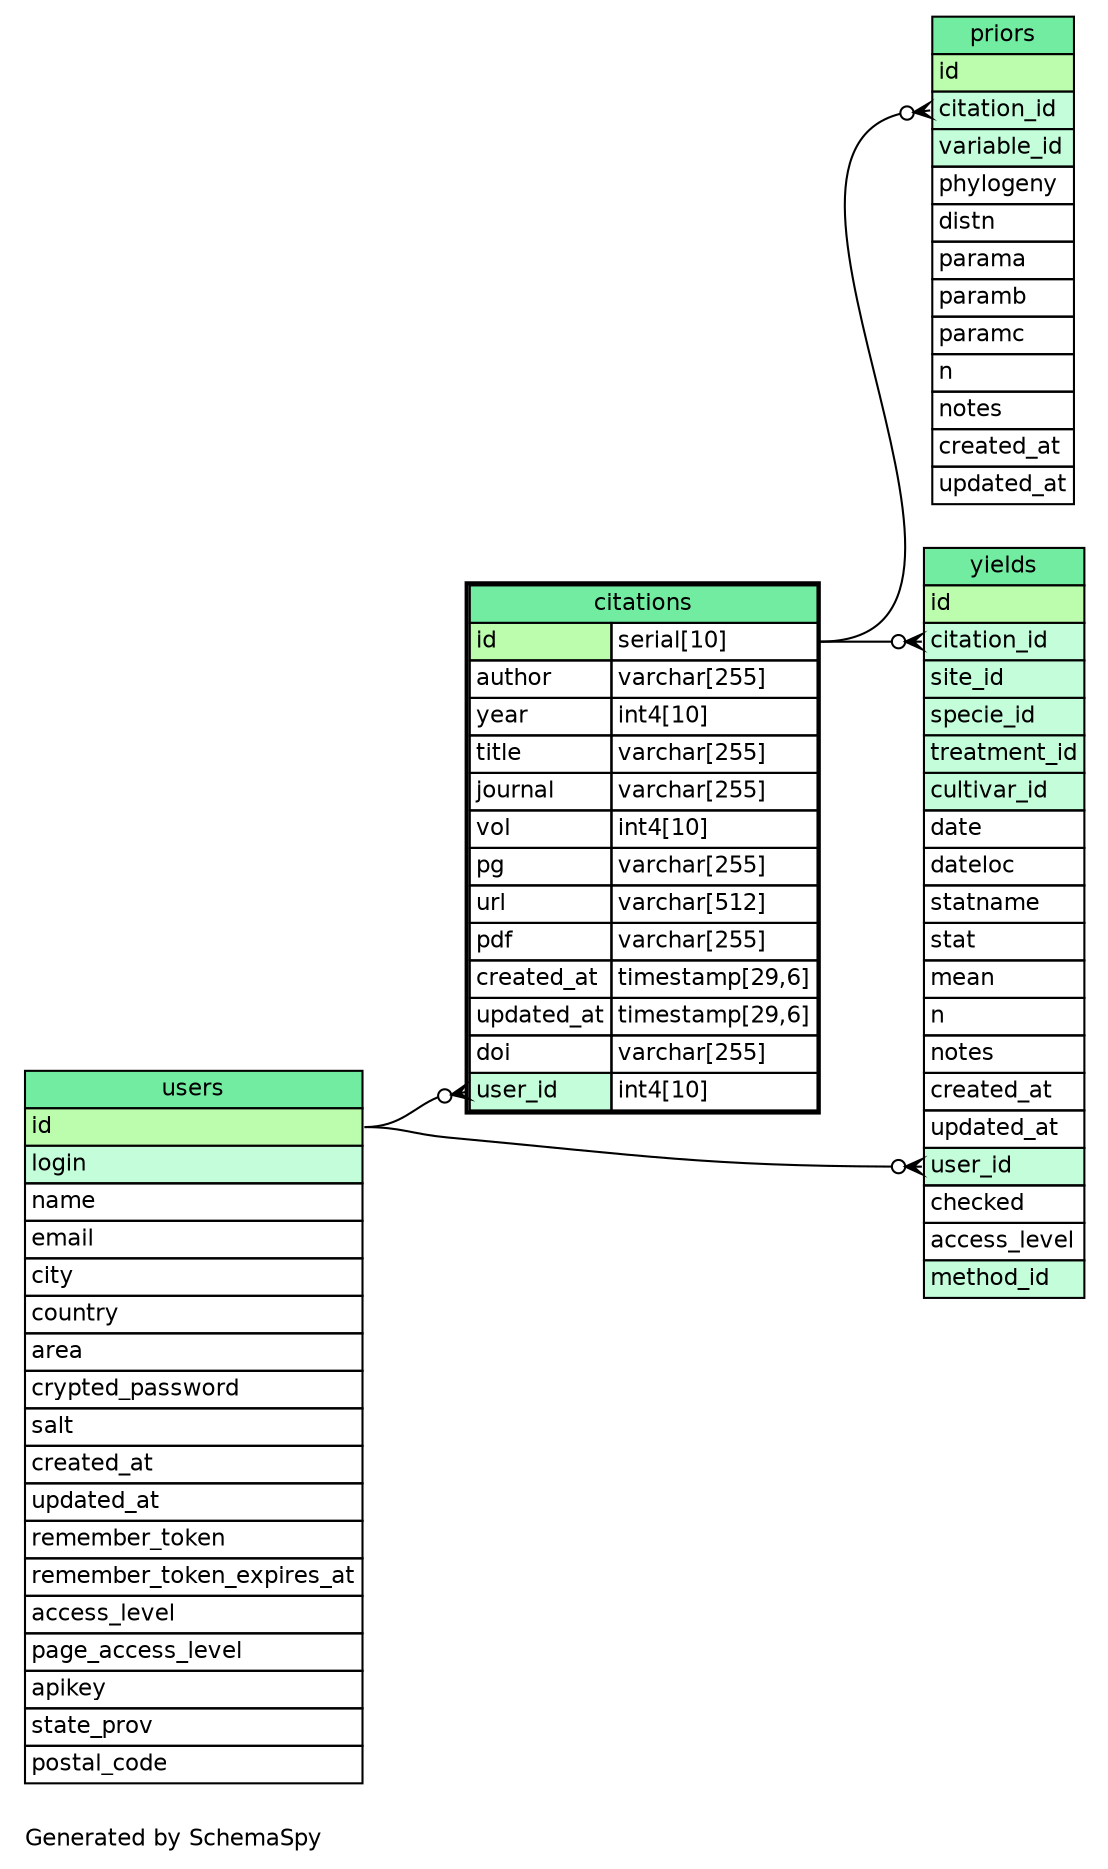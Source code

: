 // dot 2.26.3 on Linux 3.8.0-39-generic
// SchemaSpy rev Unknown
digraph "oneDegreeRelationshipsDiagram" {
  graph [
    rankdir="RL"
    bgcolor="#ffffff"
    label="\nGenerated by SchemaSpy"
    labeljust="l"
    nodesep="0.18"
    ranksep="0.46"
    fontname="Helvetica"
    fontsize="11"
  ];
  node [
    fontname="Helvetica"
    fontsize="11"
    shape="plaintext"
  ];
  edge [
    arrowsize="0.8"
  ];
  "citations":"user_id":w -> "users":"id":e [arrowhead=none dir=back arrowtail=crowodot];
  "priors":"citation_id":w -> "citations":"id.type":e [arrowhead=none dir=back arrowtail=crowodot];
  "yields":"citation_id":w -> "citations":"id.type":e [arrowhead=none dir=back arrowtail=crowodot];
  "yields":"user_id":w -> "users":"id":e [arrowhead=none dir=back arrowtail=crowodot];
  "citations" [
    label=<
    <TABLE BORDER="2" CELLBORDER="1" CELLSPACING="0" BGCOLOR="#FFFFFF">
      <TR><TD COLSPAN="4" BGCOLOR="#72ECA1" ALIGN="CENTER">citations</TD></TR>
      <TR><TD PORT="id" COLSPAN="3" BGCOLOR="#bcfdad !important" ALIGN="LEFT">id</TD><TD PORT="id.type" ALIGN="LEFT">serial[10]</TD></TR>
      <TR><TD PORT="author" COLSPAN="3" ALIGN="LEFT">author</TD><TD PORT="author.type" ALIGN="LEFT">varchar[255]</TD></TR>
      <TR><TD PORT="year" COLSPAN="3" ALIGN="LEFT">year</TD><TD PORT="year.type" ALIGN="LEFT">int4[10]</TD></TR>
      <TR><TD PORT="title" COLSPAN="3" ALIGN="LEFT">title</TD><TD PORT="title.type" ALIGN="LEFT">varchar[255]</TD></TR>
      <TR><TD PORT="journal" COLSPAN="3" ALIGN="LEFT">journal</TD><TD PORT="journal.type" ALIGN="LEFT">varchar[255]</TD></TR>
      <TR><TD PORT="vol" COLSPAN="3" ALIGN="LEFT">vol</TD><TD PORT="vol.type" ALIGN="LEFT">int4[10]</TD></TR>
      <TR><TD PORT="pg" COLSPAN="3" ALIGN="LEFT">pg</TD><TD PORT="pg.type" ALIGN="LEFT">varchar[255]</TD></TR>
      <TR><TD PORT="url" COLSPAN="3" ALIGN="LEFT">url</TD><TD PORT="url.type" ALIGN="LEFT">varchar[512]</TD></TR>
      <TR><TD PORT="pdf" COLSPAN="3" ALIGN="LEFT">pdf</TD><TD PORT="pdf.type" ALIGN="LEFT">varchar[255]</TD></TR>
      <TR><TD PORT="created_at" COLSPAN="3" ALIGN="LEFT">created_at</TD><TD PORT="created_at.type" ALIGN="LEFT">timestamp[29,6]</TD></TR>
      <TR><TD PORT="updated_at" COLSPAN="3" ALIGN="LEFT">updated_at</TD><TD PORT="updated_at.type" ALIGN="LEFT">timestamp[29,6]</TD></TR>
      <TR><TD PORT="doi" COLSPAN="3" ALIGN="LEFT">doi</TD><TD PORT="doi.type" ALIGN="LEFT">varchar[255]</TD></TR>
      <TR><TD PORT="user_id" COLSPAN="3" BGCOLOR="#c4fdda !important" ALIGN="LEFT">user_id</TD><TD PORT="user_id.type" ALIGN="LEFT">int4[10]</TD></TR>
    </TABLE>>
    URL="citations.html"
    tooltip="citations"
  ];
  "priors" [
    label=<
    <TABLE BORDER="0" CELLBORDER="1" CELLSPACING="0" BGCOLOR="#FFFFFF">
      <TR><TD COLSPAN="4" BGCOLOR="#72ECA1" ALIGN="CENTER">priors</TD></TR>
      <TR><TD PORT="id" COLSPAN="4" BGCOLOR="#bcfdad !important" ALIGN="LEFT">id</TD></TR>
      <TR><TD PORT="citation_id" COLSPAN="4" BGCOLOR="#c4fdda !important" ALIGN="LEFT">citation_id</TD></TR>
      <TR><TD PORT="variable_id" COLSPAN="4" BGCOLOR="#c4fdda !important" ALIGN="LEFT">variable_id</TD></TR>
      <TR><TD PORT="phylogeny" COLSPAN="4" ALIGN="LEFT">phylogeny</TD></TR>
      <TR><TD PORT="distn" COLSPAN="4" ALIGN="LEFT">distn</TD></TR>
      <TR><TD PORT="parama" COLSPAN="4" ALIGN="LEFT">parama</TD></TR>
      <TR><TD PORT="paramb" COLSPAN="4" ALIGN="LEFT">paramb</TD></TR>
      <TR><TD PORT="paramc" COLSPAN="4" ALIGN="LEFT">paramc</TD></TR>
      <TR><TD PORT="n" COLSPAN="4" ALIGN="LEFT">n</TD></TR>
      <TR><TD PORT="notes" COLSPAN="4" ALIGN="LEFT">notes</TD></TR>
      <TR><TD PORT="created_at" COLSPAN="4" ALIGN="LEFT">created_at</TD></TR>
      <TR><TD PORT="updated_at" COLSPAN="4" ALIGN="LEFT">updated_at</TD></TR>
    </TABLE>>
    URL="priors.html"
    tooltip="priors"
  ];
  "users" [
    label=<
    <TABLE BORDER="0" CELLBORDER="1" CELLSPACING="0" BGCOLOR="#FFFFFF">
      <TR><TD COLSPAN="4" BGCOLOR="#72ECA1" ALIGN="CENTER">users</TD></TR>
      <TR><TD PORT="id" COLSPAN="4" BGCOLOR="#bcfdad !important" ALIGN="LEFT">id</TD></TR>
      <TR><TD PORT="login" COLSPAN="4" BGCOLOR="#c4fdda !important" ALIGN="LEFT">login</TD></TR>
      <TR><TD PORT="name" COLSPAN="4" ALIGN="LEFT">name</TD></TR>
      <TR><TD PORT="email" COLSPAN="4" ALIGN="LEFT">email</TD></TR>
      <TR><TD PORT="city" COLSPAN="4" ALIGN="LEFT">city</TD></TR>
      <TR><TD PORT="country" COLSPAN="4" ALIGN="LEFT">country</TD></TR>
      <TR><TD PORT="area" COLSPAN="4" ALIGN="LEFT">area</TD></TR>
      <TR><TD PORT="crypted_password" COLSPAN="4" ALIGN="LEFT">crypted_password</TD></TR>
      <TR><TD PORT="salt" COLSPAN="4" ALIGN="LEFT">salt</TD></TR>
      <TR><TD PORT="created_at" COLSPAN="4" ALIGN="LEFT">created_at</TD></TR>
      <TR><TD PORT="updated_at" COLSPAN="4" ALIGN="LEFT">updated_at</TD></TR>
      <TR><TD PORT="remember_token" COLSPAN="4" ALIGN="LEFT">remember_token</TD></TR>
      <TR><TD PORT="remember_token_expires_at" COLSPAN="4" ALIGN="LEFT">remember_token_expires_at</TD></TR>
      <TR><TD PORT="access_level" COLSPAN="4" ALIGN="LEFT">access_level</TD></TR>
      <TR><TD PORT="page_access_level" COLSPAN="4" ALIGN="LEFT">page_access_level</TD></TR>
      <TR><TD PORT="apikey" COLSPAN="4" ALIGN="LEFT">apikey</TD></TR>
      <TR><TD PORT="state_prov" COLSPAN="4" ALIGN="LEFT">state_prov</TD></TR>
      <TR><TD PORT="postal_code" COLSPAN="4" ALIGN="LEFT">postal_code</TD></TR>
    </TABLE>>
    URL="users.html"
    tooltip="users"
  ];
  "yields" [
    label=<
    <TABLE BORDER="0" CELLBORDER="1" CELLSPACING="0" BGCOLOR="#FFFFFF">
      <TR><TD COLSPAN="4" BGCOLOR="#72ECA1" ALIGN="CENTER">yields</TD></TR>
      <TR><TD PORT="id" COLSPAN="4" BGCOLOR="#bcfdad !important" ALIGN="LEFT">id</TD></TR>
      <TR><TD PORT="citation_id" COLSPAN="4" BGCOLOR="#c4fdda !important" ALIGN="LEFT">citation_id</TD></TR>
      <TR><TD PORT="site_id" COLSPAN="4" BGCOLOR="#c4fdda !important" ALIGN="LEFT">site_id</TD></TR>
      <TR><TD PORT="specie_id" COLSPAN="4" BGCOLOR="#c4fdda !important" ALIGN="LEFT">specie_id</TD></TR>
      <TR><TD PORT="treatment_id" COLSPAN="4" BGCOLOR="#c4fdda !important" ALIGN="LEFT">treatment_id</TD></TR>
      <TR><TD PORT="cultivar_id" COLSPAN="4" BGCOLOR="#c4fdda !important" ALIGN="LEFT">cultivar_id</TD></TR>
      <TR><TD PORT="date" COLSPAN="4" ALIGN="LEFT">date</TD></TR>
      <TR><TD PORT="dateloc" COLSPAN="4" ALIGN="LEFT">dateloc</TD></TR>
      <TR><TD PORT="statname" COLSPAN="4" ALIGN="LEFT">statname</TD></TR>
      <TR><TD PORT="stat" COLSPAN="4" ALIGN="LEFT">stat</TD></TR>
      <TR><TD PORT="mean" COLSPAN="4" ALIGN="LEFT">mean</TD></TR>
      <TR><TD PORT="n" COLSPAN="4" ALIGN="LEFT">n</TD></TR>
      <TR><TD PORT="notes" COLSPAN="4" ALIGN="LEFT">notes</TD></TR>
      <TR><TD PORT="created_at" COLSPAN="4" ALIGN="LEFT">created_at</TD></TR>
      <TR><TD PORT="updated_at" COLSPAN="4" ALIGN="LEFT">updated_at</TD></TR>
      <TR><TD PORT="user_id" COLSPAN="4" BGCOLOR="#c4fdda !important" ALIGN="LEFT">user_id</TD></TR>
      <TR><TD PORT="checked" COLSPAN="4" ALIGN="LEFT">checked</TD></TR>
      <TR><TD PORT="access_level" COLSPAN="4" ALIGN="LEFT">access_level</TD></TR>
      <TR><TD PORT="method_id" COLSPAN="4" BGCOLOR="#c4fdda !important" ALIGN="LEFT">method_id</TD></TR>
    </TABLE>>
    URL="yields.html"
    tooltip="yields"
  ];
}
